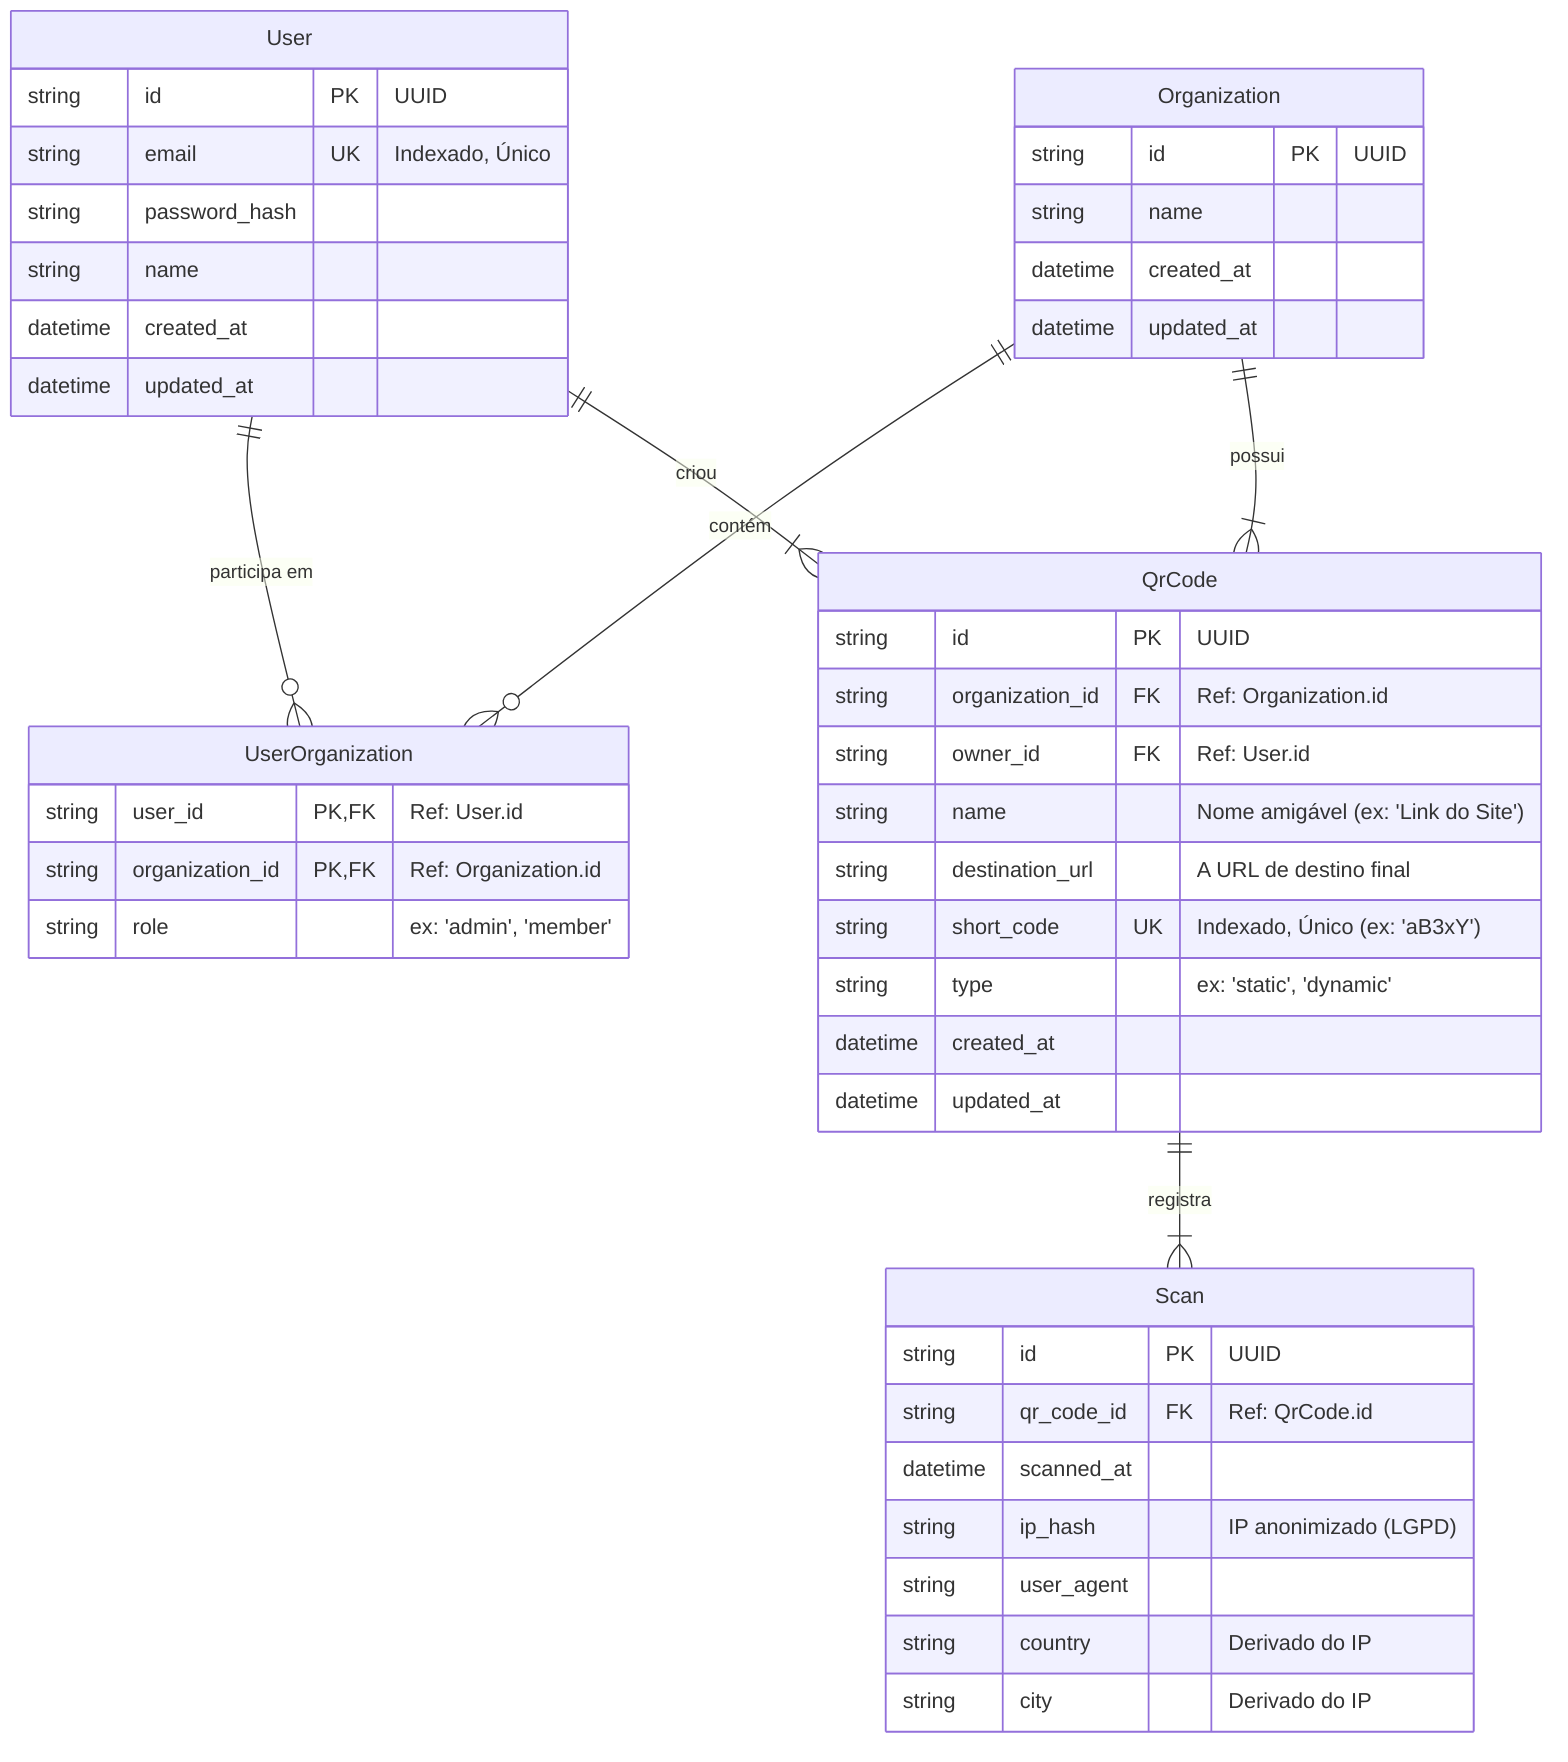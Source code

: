 %% Diagrama de Entidade-Relacionamento
erDiagram
    User {
        string id PK "UUID"
        string email UK "Indexado, Único"
        string password_hash
        string name
        datetime created_at
        datetime updated_at
    }

    Organization {
        string id PK "UUID"
        string name
        datetime created_at
        datetime updated_at
    }

    UserOrganization {
        string user_id PK, FK "Ref: User.id"
        string organization_id PK, FK "Ref: Organization.id"
        string role "ex: 'admin', 'member'"
    }

    QrCode {
        string id PK "UUID"
        string organization_id FK "Ref: Organization.id"
        string owner_id FK "Ref: User.id"
        string name "Nome amigável (ex: 'Link do Site')"
        string destination_url "A URL de destino final"
        string short_code UK "Indexado, Único (ex: 'aB3xY')"
        string type "ex: 'static', 'dynamic'"
        datetime created_at
        datetime updated_at
    }

    Scan {
        string id PK "UUID"
        string qr_code_id FK "Ref: QrCode.id"
        datetime scanned_at
        string ip_hash "IP anonimizado (LGPD)"
        string user_agent
        string country "Derivado do IP"
        string city "Derivado do IP"
    }

    User ||--o{ UserOrganization : "participa em"
    Organization ||--o{ UserOrganization : "contém"
    
    Organization ||--|{ QrCode : "possui"
    User ||--|{ QrCode : "criou"
    
    QrCode ||--|{ Scan : "registra"